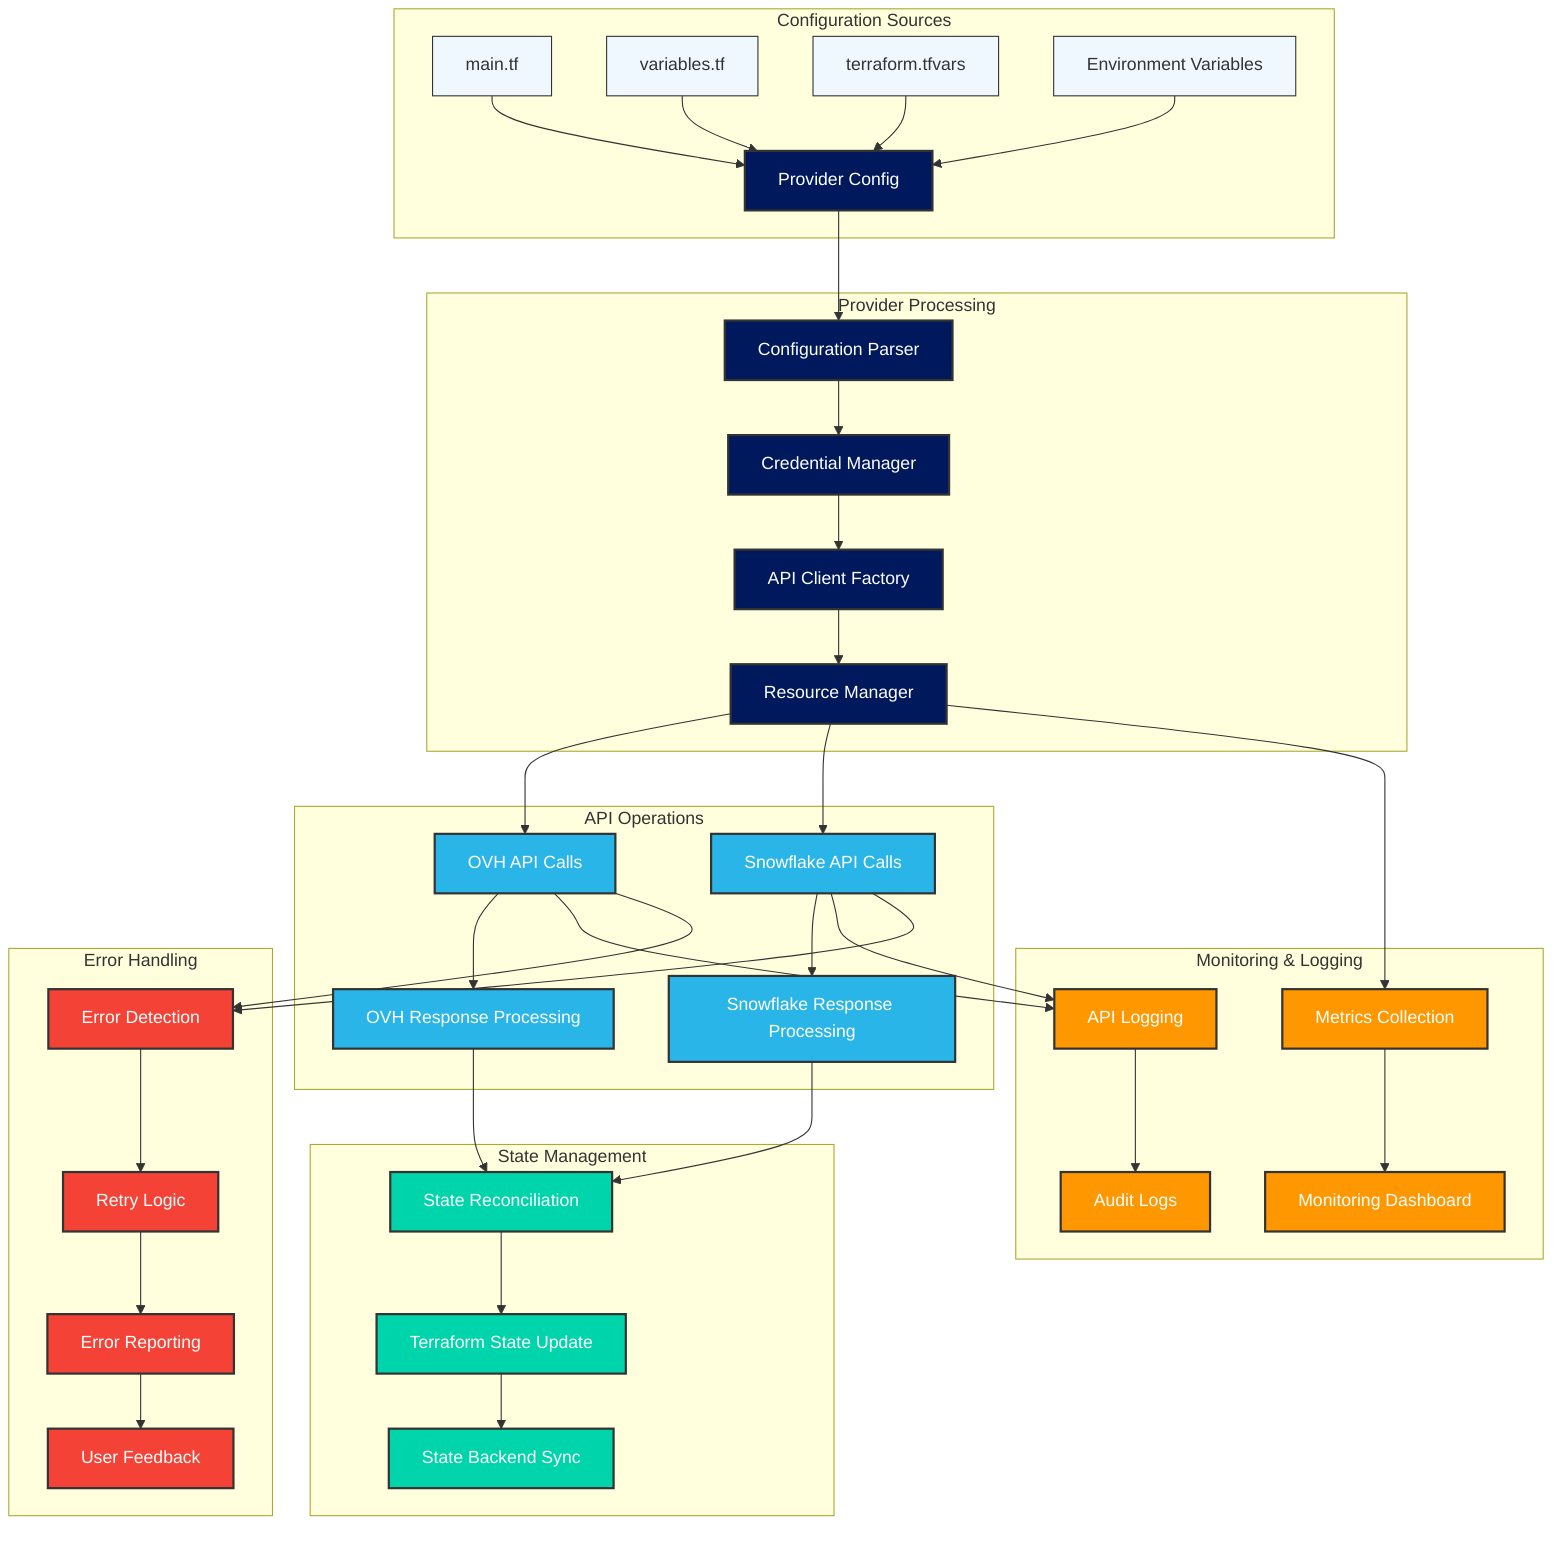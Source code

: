 flowchart TD
    subgraph "Configuration Sources"
        A[main.tf] --> E[Provider Config]
        B[variables.tf] --> E
        C[terraform.tfvars] --> E
        D[Environment Variables] --> E
    end
    
    subgraph "Provider Processing"
        E --> F[Configuration Parser]
        F --> G[Credential Manager]
        G --> H[API Client Factory]
        H --> I[Resource Manager]
    end
    
    subgraph "API Operations"
        I --> J[OVH API Calls]
        I --> K[Snowflake API Calls]
        J --> L[OVH Response Processing]
        K --> M[Snowflake Response Processing]
    end
    
    subgraph "State Management"
        L --> N[State Reconciliation]
        M --> N
        N --> O[Terraform State Update]
        O --> P[State Backend Sync]
    end
    
    subgraph "Monitoring & Logging"
        I --> Q[Metrics Collection]
        J --> R[API Logging]
        K --> R
        Q --> S[Monitoring Dashboard]
        R --> T[Audit Logs]
    end
    
    subgraph "Error Handling"
        J --> U[Error Detection]
        K --> U
        U --> V[Retry Logic]
        V --> W[Error Reporting]
        W --> X[User Feedback]
    end
    
    classDef config fill:#f0f8ff,stroke:#333,stroke-width:1px
    classDef provider fill:#00185c,stroke:#333,stroke-width:2px,color:#fff
    classDef api fill:#29b5e8,stroke:#333,stroke-width:2px,color:#fff
    classDef state fill:#00d4aa,stroke:#333,stroke-width:2px,color:#fff
    classDef monitoring fill:#ff9800,stroke:#333,stroke-width:2px,color:#fff
    classDef error fill:#f44336,stroke:#333,stroke-width:2px,color:#fff
    
    class A,B,C,D config
    class E,F,G,H,I provider
    class J,K,L,M api
    class N,O,P state
    class Q,R,S,T monitoring
    class U,V,W,X error
